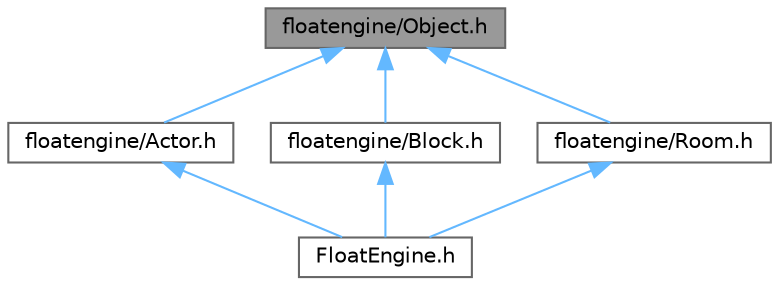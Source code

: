 digraph "floatengine/Object.h"
{
 // LATEX_PDF_SIZE
  bgcolor="transparent";
  edge [fontname=Helvetica,fontsize=10,labelfontname=Helvetica,labelfontsize=10];
  node [fontname=Helvetica,fontsize=10,shape=box,height=0.2,width=0.4];
  Node1 [id="Node000001",label="floatengine/Object.h",height=0.2,width=0.4,color="gray40", fillcolor="grey60", style="filled", fontcolor="black",tooltip="游戏对象类"];
  Node1 -> Node2 [id="edge1_Node000001_Node000002",dir="back",color="steelblue1",style="solid",tooltip=" "];
  Node2 [id="Node000002",label="floatengine/Actor.h",height=0.2,width=0.4,color="grey40", fillcolor="white", style="filled",URL="$_actor_8h.html",tooltip="角色类"];
  Node2 -> Node3 [id="edge2_Node000002_Node000003",dir="back",color="steelblue1",style="solid",tooltip=" "];
  Node3 [id="Node000003",label="FloatEngine.h",height=0.2,width=0.4,color="grey40", fillcolor="white", style="filled",URL="$_float_engine_8h.html",tooltip=" "];
  Node1 -> Node4 [id="edge3_Node000001_Node000004",dir="back",color="steelblue1",style="solid",tooltip=" "];
  Node4 [id="Node000004",label="floatengine/Block.h",height=0.2,width=0.4,color="grey40", fillcolor="white", style="filled",URL="$_block_8h.html",tooltip="方块类"];
  Node4 -> Node3 [id="edge4_Node000004_Node000003",dir="back",color="steelblue1",style="solid",tooltip=" "];
  Node1 -> Node5 [id="edge5_Node000001_Node000005",dir="back",color="steelblue1",style="solid",tooltip=" "];
  Node5 [id="Node000005",label="floatengine/Room.h",height=0.2,width=0.4,color="grey40", fillcolor="white", style="filled",URL="$_room_8h.html",tooltip=" "];
  Node5 -> Node3 [id="edge6_Node000005_Node000003",dir="back",color="steelblue1",style="solid",tooltip=" "];
}
